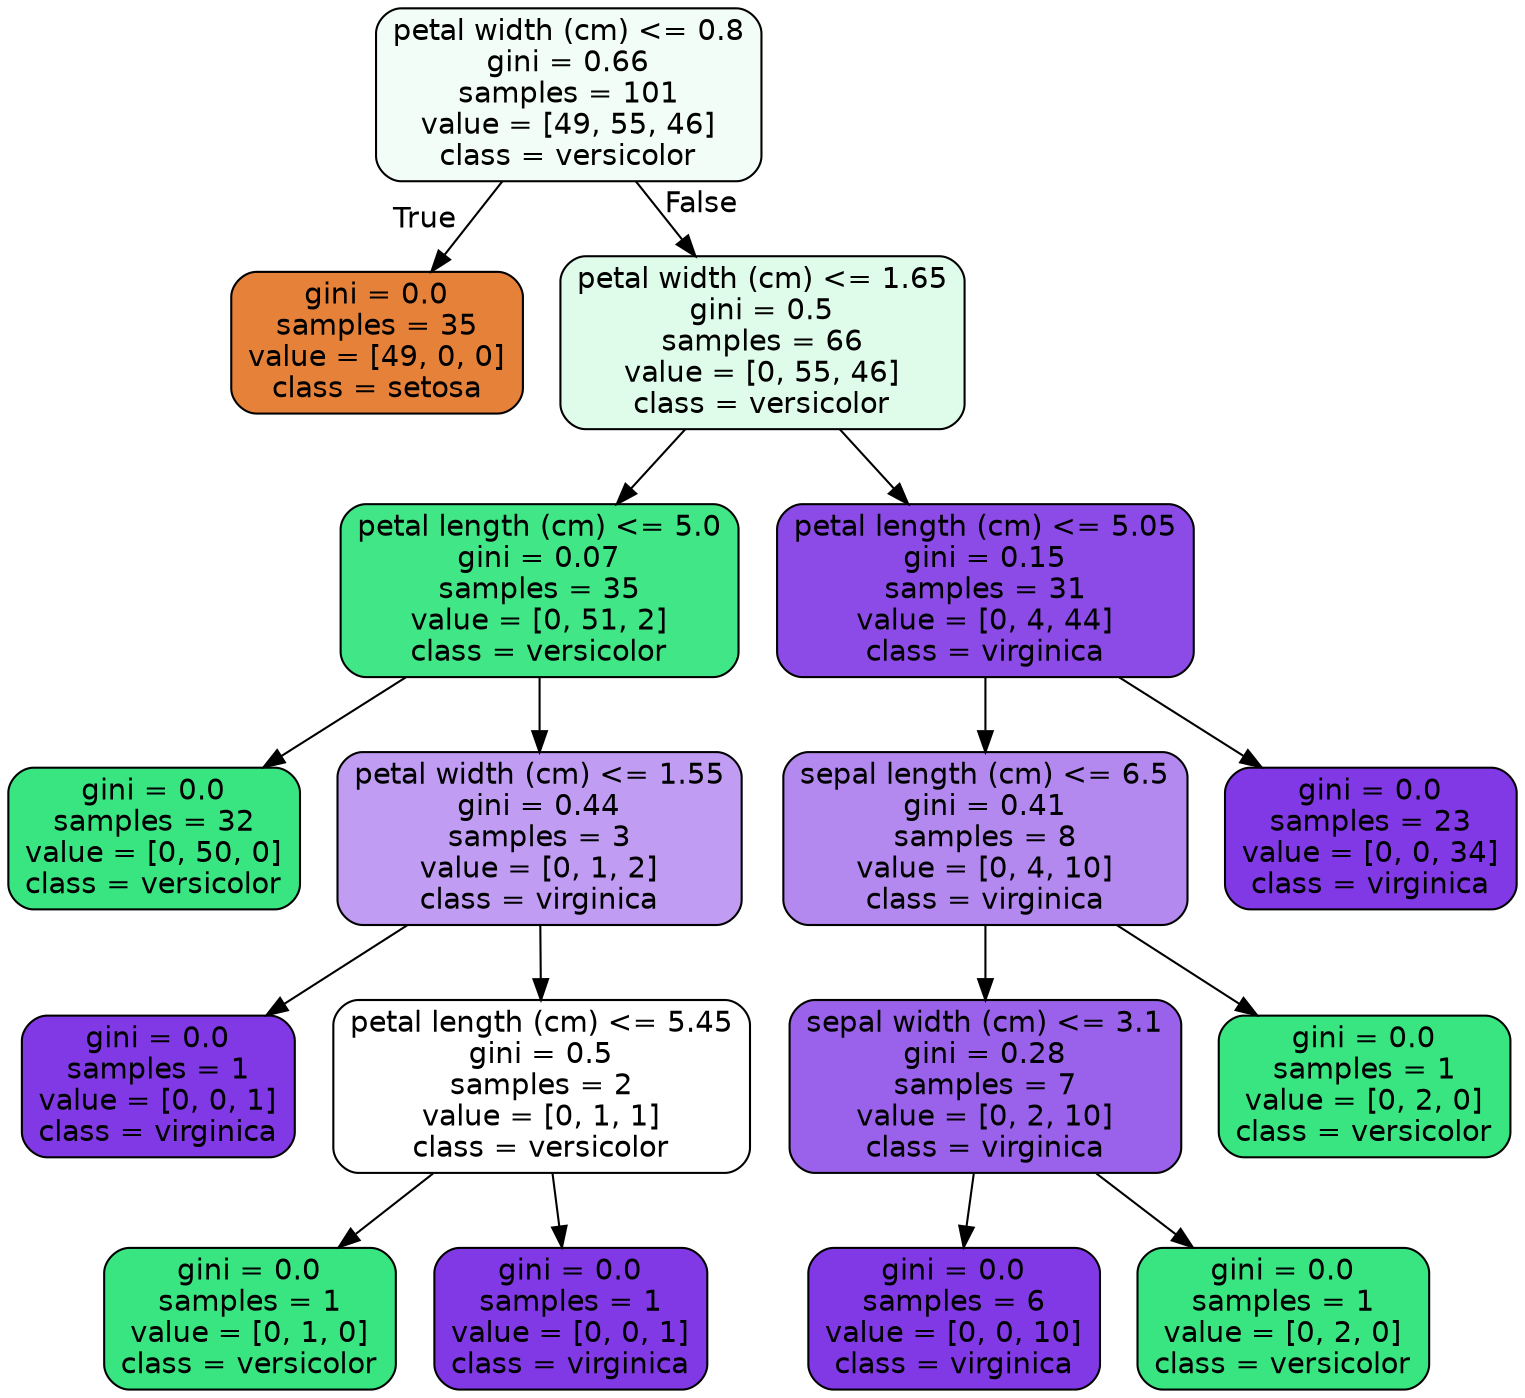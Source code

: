 digraph Tree {
node [shape=box, style="filled, rounded", color="black", fontname="helvetica"] ;
edge [fontname="helvetica"] ;
0 [label="petal width (cm) <= 0.8\ngini = 0.66\nsamples = 101\nvalue = [49, 55, 46]\nclass = versicolor", fillcolor="#f3fdf8"] ;
1 [label="gini = 0.0\nsamples = 35\nvalue = [49, 0, 0]\nclass = setosa", fillcolor="#e58139"] ;
0 -> 1 [labeldistance=2.5, labelangle=45, headlabel="True"] ;
2 [label="petal width (cm) <= 1.65\ngini = 0.5\nsamples = 66\nvalue = [0, 55, 46]\nclass = versicolor", fillcolor="#dffbea"] ;
0 -> 2 [labeldistance=2.5, labelangle=-45, headlabel="False"] ;
3 [label="petal length (cm) <= 5.0\ngini = 0.07\nsamples = 35\nvalue = [0, 51, 2]\nclass = versicolor", fillcolor="#41e686"] ;
2 -> 3 ;
4 [label="gini = 0.0\nsamples = 32\nvalue = [0, 50, 0]\nclass = versicolor", fillcolor="#39e581"] ;
3 -> 4 ;
5 [label="petal width (cm) <= 1.55\ngini = 0.44\nsamples = 3\nvalue = [0, 1, 2]\nclass = virginica", fillcolor="#c09cf2"] ;
3 -> 5 ;
6 [label="gini = 0.0\nsamples = 1\nvalue = [0, 0, 1]\nclass = virginica", fillcolor="#8139e5"] ;
5 -> 6 ;
7 [label="petal length (cm) <= 5.45\ngini = 0.5\nsamples = 2\nvalue = [0, 1, 1]\nclass = versicolor", fillcolor="#ffffff"] ;
5 -> 7 ;
8 [label="gini = 0.0\nsamples = 1\nvalue = [0, 1, 0]\nclass = versicolor", fillcolor="#39e581"] ;
7 -> 8 ;
9 [label="gini = 0.0\nsamples = 1\nvalue = [0, 0, 1]\nclass = virginica", fillcolor="#8139e5"] ;
7 -> 9 ;
10 [label="petal length (cm) <= 5.05\ngini = 0.15\nsamples = 31\nvalue = [0, 4, 44]\nclass = virginica", fillcolor="#8c4be7"] ;
2 -> 10 ;
11 [label="sepal length (cm) <= 6.5\ngini = 0.41\nsamples = 8\nvalue = [0, 4, 10]\nclass = virginica", fillcolor="#b388ef"] ;
10 -> 11 ;
12 [label="sepal width (cm) <= 3.1\ngini = 0.28\nsamples = 7\nvalue = [0, 2, 10]\nclass = virginica", fillcolor="#9a61ea"] ;
11 -> 12 ;
13 [label="gini = 0.0\nsamples = 6\nvalue = [0, 0, 10]\nclass = virginica", fillcolor="#8139e5"] ;
12 -> 13 ;
14 [label="gini = 0.0\nsamples = 1\nvalue = [0, 2, 0]\nclass = versicolor", fillcolor="#39e581"] ;
12 -> 14 ;
15 [label="gini = 0.0\nsamples = 1\nvalue = [0, 2, 0]\nclass = versicolor", fillcolor="#39e581"] ;
11 -> 15 ;
16 [label="gini = 0.0\nsamples = 23\nvalue = [0, 0, 34]\nclass = virginica", fillcolor="#8139e5"] ;
10 -> 16 ;
}